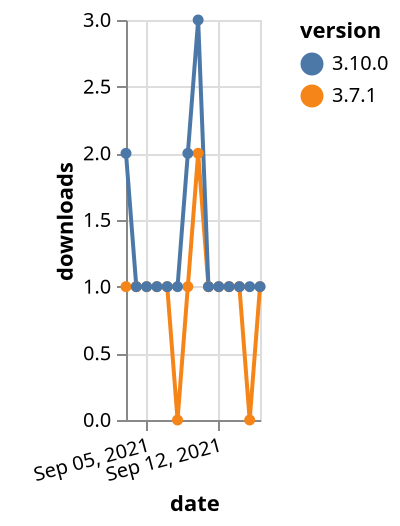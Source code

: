 {"$schema": "https://vega.github.io/schema/vega-lite/v5.json", "description": "A simple bar chart with embedded data.", "data": {"values": [{"date": "2021-09-03", "total": 303, "delta": 1, "version": "3.7.1"}, {"date": "2021-09-04", "total": 304, "delta": 1, "version": "3.7.1"}, {"date": "2021-09-05", "total": 305, "delta": 1, "version": "3.7.1"}, {"date": "2021-09-06", "total": 306, "delta": 1, "version": "3.7.1"}, {"date": "2021-09-07", "total": 307, "delta": 1, "version": "3.7.1"}, {"date": "2021-09-08", "total": 307, "delta": 0, "version": "3.7.1"}, {"date": "2021-09-09", "total": 308, "delta": 1, "version": "3.7.1"}, {"date": "2021-09-10", "total": 310, "delta": 2, "version": "3.7.1"}, {"date": "2021-09-11", "total": 311, "delta": 1, "version": "3.7.1"}, {"date": "2021-09-12", "total": 312, "delta": 1, "version": "3.7.1"}, {"date": "2021-09-13", "total": 313, "delta": 1, "version": "3.7.1"}, {"date": "2021-09-14", "total": 314, "delta": 1, "version": "3.7.1"}, {"date": "2021-09-15", "total": 314, "delta": 0, "version": "3.7.1"}, {"date": "2021-09-16", "total": 315, "delta": 1, "version": "3.7.1"}, {"date": "2021-09-03", "total": 308, "delta": 2, "version": "3.10.0"}, {"date": "2021-09-04", "total": 309, "delta": 1, "version": "3.10.0"}, {"date": "2021-09-05", "total": 310, "delta": 1, "version": "3.10.0"}, {"date": "2021-09-06", "total": 311, "delta": 1, "version": "3.10.0"}, {"date": "2021-09-07", "total": 312, "delta": 1, "version": "3.10.0"}, {"date": "2021-09-08", "total": 313, "delta": 1, "version": "3.10.0"}, {"date": "2021-09-09", "total": 315, "delta": 2, "version": "3.10.0"}, {"date": "2021-09-10", "total": 318, "delta": 3, "version": "3.10.0"}, {"date": "2021-09-11", "total": 319, "delta": 1, "version": "3.10.0"}, {"date": "2021-09-12", "total": 320, "delta": 1, "version": "3.10.0"}, {"date": "2021-09-13", "total": 321, "delta": 1, "version": "3.10.0"}, {"date": "2021-09-14", "total": 322, "delta": 1, "version": "3.10.0"}, {"date": "2021-09-15", "total": 323, "delta": 1, "version": "3.10.0"}, {"date": "2021-09-16", "total": 324, "delta": 1, "version": "3.10.0"}]}, "width": "container", "mark": {"type": "line", "point": {"filled": true}}, "encoding": {"x": {"field": "date", "type": "temporal", "timeUnit": "yearmonthdate", "title": "date", "axis": {"labelAngle": -15}}, "y": {"field": "delta", "type": "quantitative", "title": "downloads"}, "color": {"field": "version", "type": "nominal"}, "tooltip": {"field": "delta"}}}
